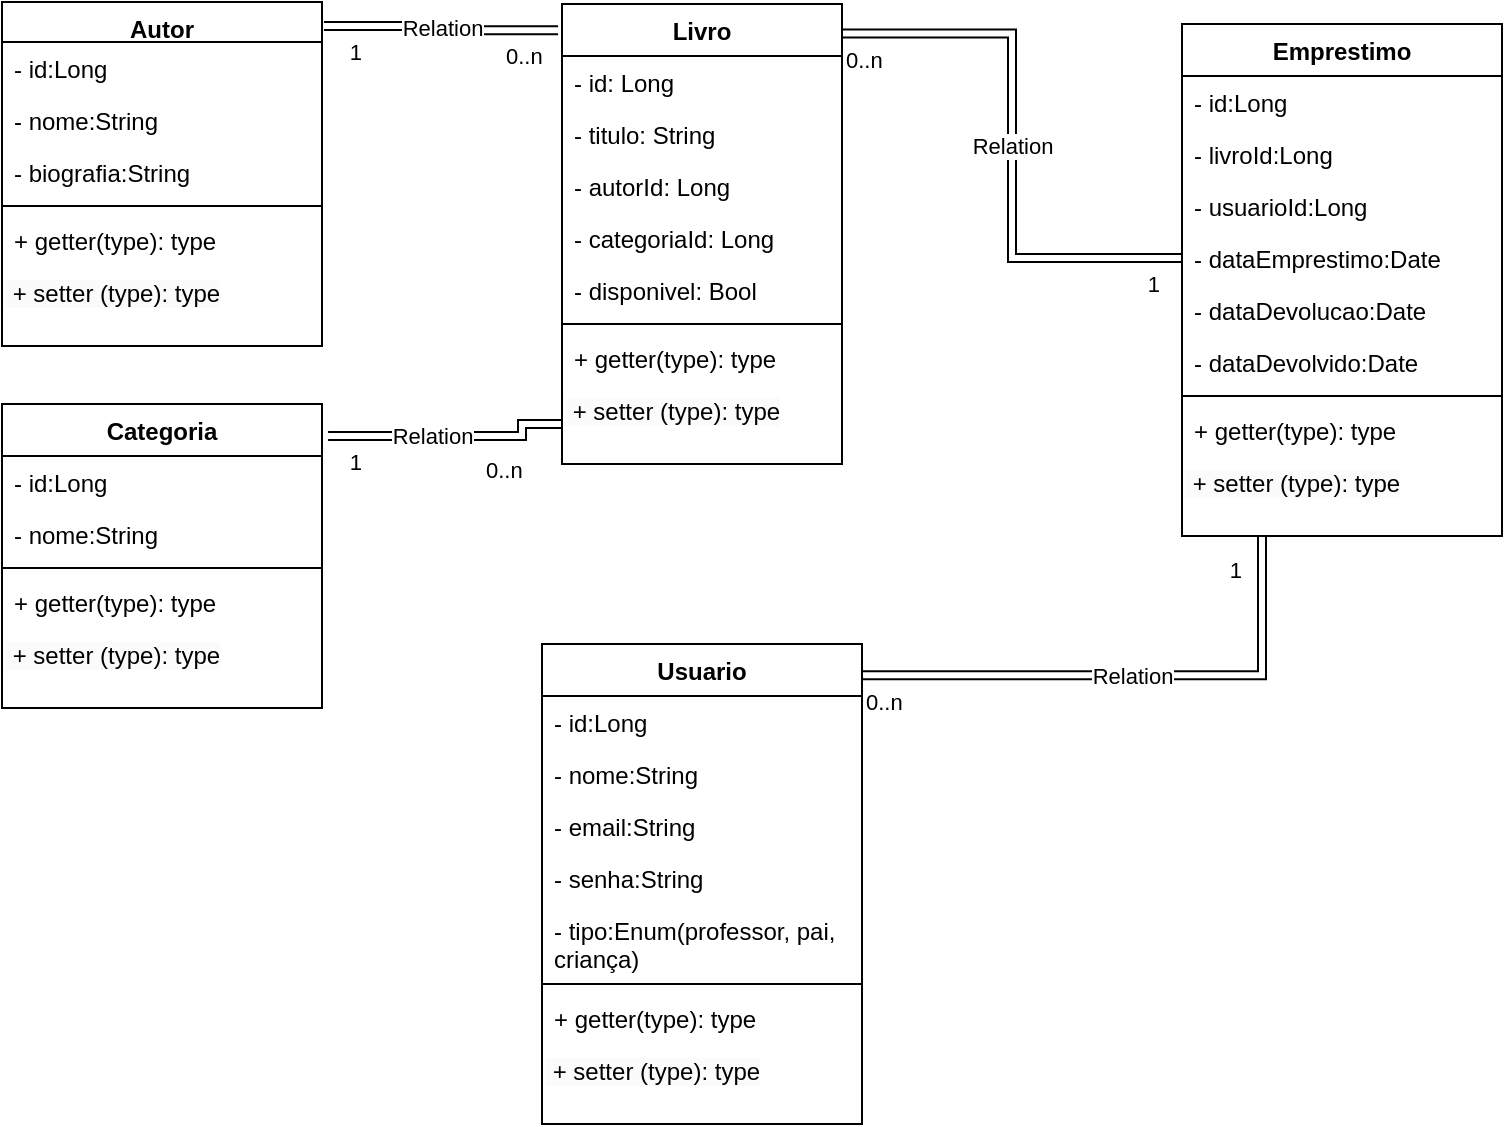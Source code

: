 <mxfile version="24.0.4" type="device">
  <diagram id="C5RBs43oDa-KdzZeNtuy" name="Page-1">
    <mxGraphModel dx="1247" dy="727" grid="1" gridSize="10" guides="1" tooltips="1" connect="1" arrows="1" fold="1" page="1" pageScale="1" pageWidth="827" pageHeight="1169" math="0" shadow="0">
      <root>
        <mxCell id="WIyWlLk6GJQsqaUBKTNV-0" />
        <mxCell id="WIyWlLk6GJQsqaUBKTNV-1" parent="WIyWlLk6GJQsqaUBKTNV-0" />
        <mxCell id="ZaFIvsUC68LRGCXx5j-M-1" value="Livro" style="swimlane;fontStyle=1;align=center;verticalAlign=top;childLayout=stackLayout;horizontal=1;startSize=26;horizontalStack=0;resizeParent=1;resizeParentMax=0;resizeLast=0;collapsible=1;marginBottom=0;whiteSpace=wrap;html=1;" vertex="1" parent="WIyWlLk6GJQsqaUBKTNV-1">
          <mxGeometry x="300" y="500" width="140" height="230" as="geometry" />
        </mxCell>
        <mxCell id="ZaFIvsUC68LRGCXx5j-M-2" value="- id: Long" style="text;strokeColor=none;fillColor=none;align=left;verticalAlign=top;spacingLeft=4;spacingRight=4;overflow=hidden;rotatable=0;points=[[0,0.5],[1,0.5]];portConstraint=eastwest;whiteSpace=wrap;html=1;" vertex="1" parent="ZaFIvsUC68LRGCXx5j-M-1">
          <mxGeometry y="26" width="140" height="26" as="geometry" />
        </mxCell>
        <mxCell id="ZaFIvsUC68LRGCXx5j-M-5" value="- titulo: String" style="text;strokeColor=none;fillColor=none;align=left;verticalAlign=top;spacingLeft=4;spacingRight=4;overflow=hidden;rotatable=0;points=[[0,0.5],[1,0.5]];portConstraint=eastwest;whiteSpace=wrap;html=1;" vertex="1" parent="ZaFIvsUC68LRGCXx5j-M-1">
          <mxGeometry y="52" width="140" height="26" as="geometry" />
        </mxCell>
        <mxCell id="ZaFIvsUC68LRGCXx5j-M-6" value="- autorId: Long" style="text;strokeColor=none;fillColor=none;align=left;verticalAlign=top;spacingLeft=4;spacingRight=4;overflow=hidden;rotatable=0;points=[[0,0.5],[1,0.5]];portConstraint=eastwest;whiteSpace=wrap;html=1;" vertex="1" parent="ZaFIvsUC68LRGCXx5j-M-1">
          <mxGeometry y="78" width="140" height="26" as="geometry" />
        </mxCell>
        <mxCell id="ZaFIvsUC68LRGCXx5j-M-7" value="- categoriaId: Long" style="text;strokeColor=none;fillColor=none;align=left;verticalAlign=top;spacingLeft=4;spacingRight=4;overflow=hidden;rotatable=0;points=[[0,0.5],[1,0.5]];portConstraint=eastwest;whiteSpace=wrap;html=1;" vertex="1" parent="ZaFIvsUC68LRGCXx5j-M-1">
          <mxGeometry y="104" width="140" height="26" as="geometry" />
        </mxCell>
        <mxCell id="ZaFIvsUC68LRGCXx5j-M-8" value="- disponivel: Bool" style="text;strokeColor=none;fillColor=none;align=left;verticalAlign=top;spacingLeft=4;spacingRight=4;overflow=hidden;rotatable=0;points=[[0,0.5],[1,0.5]];portConstraint=eastwest;whiteSpace=wrap;html=1;" vertex="1" parent="ZaFIvsUC68LRGCXx5j-M-1">
          <mxGeometry y="130" width="140" height="26" as="geometry" />
        </mxCell>
        <mxCell id="ZaFIvsUC68LRGCXx5j-M-3" value="" style="line;strokeWidth=1;fillColor=none;align=left;verticalAlign=middle;spacingTop=-1;spacingLeft=3;spacingRight=3;rotatable=0;labelPosition=right;points=[];portConstraint=eastwest;strokeColor=inherit;" vertex="1" parent="ZaFIvsUC68LRGCXx5j-M-1">
          <mxGeometry y="156" width="140" height="8" as="geometry" />
        </mxCell>
        <mxCell id="ZaFIvsUC68LRGCXx5j-M-4" value="+ getter(type): type" style="text;strokeColor=none;fillColor=none;align=left;verticalAlign=top;spacingLeft=4;spacingRight=4;overflow=hidden;rotatable=0;points=[[0,0.5],[1,0.5]];portConstraint=eastwest;whiteSpace=wrap;html=1;" vertex="1" parent="ZaFIvsUC68LRGCXx5j-M-1">
          <mxGeometry y="164" width="140" height="26" as="geometry" />
        </mxCell>
        <mxCell id="ZaFIvsUC68LRGCXx5j-M-9" value="&lt;span style=&quot;color: rgb(0, 0, 0); font-family: Helvetica; font-size: 12px; font-style: normal; font-variant-ligatures: normal; font-variant-caps: normal; font-weight: 400; letter-spacing: normal; orphans: 2; text-align: left; text-indent: 0px; text-transform: none; widows: 2; word-spacing: 0px; -webkit-text-stroke-width: 0px; white-space: normal; background-color: rgb(251, 251, 251); text-decoration-thickness: initial; text-decoration-style: initial; text-decoration-color: initial; display: inline !important; float: none;&quot;&gt;&amp;nbsp;+ setter&amp;nbsp;(type): type&lt;/span&gt;" style="text;whiteSpace=wrap;html=1;" vertex="1" parent="ZaFIvsUC68LRGCXx5j-M-1">
          <mxGeometry y="190" width="140" height="40" as="geometry" />
        </mxCell>
        <mxCell id="ZaFIvsUC68LRGCXx5j-M-10" value="Categoria" style="swimlane;fontStyle=1;align=center;verticalAlign=top;childLayout=stackLayout;horizontal=1;startSize=26;horizontalStack=0;resizeParent=1;resizeParentMax=0;resizeLast=0;collapsible=1;marginBottom=0;whiteSpace=wrap;html=1;" vertex="1" parent="WIyWlLk6GJQsqaUBKTNV-1">
          <mxGeometry x="20" y="700" width="160" height="152" as="geometry" />
        </mxCell>
        <mxCell id="ZaFIvsUC68LRGCXx5j-M-11" value="- id:Long" style="text;strokeColor=none;fillColor=none;align=left;verticalAlign=top;spacingLeft=4;spacingRight=4;overflow=hidden;rotatable=0;points=[[0,0.5],[1,0.5]];portConstraint=eastwest;whiteSpace=wrap;html=1;" vertex="1" parent="ZaFIvsUC68LRGCXx5j-M-10">
          <mxGeometry y="26" width="160" height="26" as="geometry" />
        </mxCell>
        <mxCell id="ZaFIvsUC68LRGCXx5j-M-14" value="- nome:String" style="text;strokeColor=none;fillColor=none;align=left;verticalAlign=top;spacingLeft=4;spacingRight=4;overflow=hidden;rotatable=0;points=[[0,0.5],[1,0.5]];portConstraint=eastwest;whiteSpace=wrap;html=1;" vertex="1" parent="ZaFIvsUC68LRGCXx5j-M-10">
          <mxGeometry y="52" width="160" height="26" as="geometry" />
        </mxCell>
        <mxCell id="ZaFIvsUC68LRGCXx5j-M-12" value="" style="line;strokeWidth=1;fillColor=none;align=left;verticalAlign=middle;spacingTop=-1;spacingLeft=3;spacingRight=3;rotatable=0;labelPosition=right;points=[];portConstraint=eastwest;strokeColor=inherit;" vertex="1" parent="ZaFIvsUC68LRGCXx5j-M-10">
          <mxGeometry y="78" width="160" height="8" as="geometry" />
        </mxCell>
        <mxCell id="ZaFIvsUC68LRGCXx5j-M-15" value="+ getter(type): type" style="text;strokeColor=none;fillColor=none;align=left;verticalAlign=top;spacingLeft=4;spacingRight=4;overflow=hidden;rotatable=0;points=[[0,0.5],[1,0.5]];portConstraint=eastwest;whiteSpace=wrap;html=1;" vertex="1" parent="ZaFIvsUC68LRGCXx5j-M-10">
          <mxGeometry y="86" width="160" height="26" as="geometry" />
        </mxCell>
        <mxCell id="ZaFIvsUC68LRGCXx5j-M-16" value="&lt;span style=&quot;color: rgb(0, 0, 0); font-family: Helvetica; font-size: 12px; font-style: normal; font-variant-ligatures: normal; font-variant-caps: normal; font-weight: 400; letter-spacing: normal; orphans: 2; text-align: left; text-indent: 0px; text-transform: none; widows: 2; word-spacing: 0px; -webkit-text-stroke-width: 0px; white-space: normal; background-color: rgb(251, 251, 251); text-decoration-thickness: initial; text-decoration-style: initial; text-decoration-color: initial; display: inline !important; float: none;&quot;&gt;&amp;nbsp;+ setter&amp;nbsp;(type): type&lt;/span&gt;" style="text;whiteSpace=wrap;html=1;" vertex="1" parent="ZaFIvsUC68LRGCXx5j-M-10">
          <mxGeometry y="112" width="160" height="40" as="geometry" />
        </mxCell>
        <mxCell id="ZaFIvsUC68LRGCXx5j-M-17" value="Autor" style="swimlane;fontStyle=1;align=center;verticalAlign=top;childLayout=stackLayout;horizontal=1;startSize=20;horizontalStack=0;resizeParent=1;resizeParentMax=0;resizeLast=0;collapsible=1;marginBottom=0;whiteSpace=wrap;html=1;" vertex="1" parent="WIyWlLk6GJQsqaUBKTNV-1">
          <mxGeometry x="20" y="499" width="160" height="172" as="geometry" />
        </mxCell>
        <mxCell id="ZaFIvsUC68LRGCXx5j-M-18" value="- id:Long" style="text;strokeColor=none;fillColor=none;align=left;verticalAlign=top;spacingLeft=4;spacingRight=4;overflow=hidden;rotatable=0;points=[[0,0.5],[1,0.5]];portConstraint=eastwest;whiteSpace=wrap;html=1;" vertex="1" parent="ZaFIvsUC68LRGCXx5j-M-17">
          <mxGeometry y="20" width="160" height="26" as="geometry" />
        </mxCell>
        <mxCell id="ZaFIvsUC68LRGCXx5j-M-22" value="- nome:String" style="text;strokeColor=none;fillColor=none;align=left;verticalAlign=top;spacingLeft=4;spacingRight=4;overflow=hidden;rotatable=0;points=[[0,0.5],[1,0.5]];portConstraint=eastwest;whiteSpace=wrap;html=1;" vertex="1" parent="ZaFIvsUC68LRGCXx5j-M-17">
          <mxGeometry y="46" width="160" height="26" as="geometry" />
        </mxCell>
        <mxCell id="ZaFIvsUC68LRGCXx5j-M-21" value="- biografia:String" style="text;strokeColor=none;fillColor=none;align=left;verticalAlign=top;spacingLeft=4;spacingRight=4;overflow=hidden;rotatable=0;points=[[0,0.5],[1,0.5]];portConstraint=eastwest;whiteSpace=wrap;html=1;" vertex="1" parent="ZaFIvsUC68LRGCXx5j-M-17">
          <mxGeometry y="72" width="160" height="26" as="geometry" />
        </mxCell>
        <mxCell id="ZaFIvsUC68LRGCXx5j-M-19" value="" style="line;strokeWidth=1;fillColor=none;align=left;verticalAlign=middle;spacingTop=-1;spacingLeft=3;spacingRight=3;rotatable=0;labelPosition=right;points=[];portConstraint=eastwest;strokeColor=inherit;" vertex="1" parent="ZaFIvsUC68LRGCXx5j-M-17">
          <mxGeometry y="98" width="160" height="8" as="geometry" />
        </mxCell>
        <mxCell id="ZaFIvsUC68LRGCXx5j-M-24" value="+ getter(type): type" style="text;strokeColor=none;fillColor=none;align=left;verticalAlign=top;spacingLeft=4;spacingRight=4;overflow=hidden;rotatable=0;points=[[0,0.5],[1,0.5]];portConstraint=eastwest;whiteSpace=wrap;html=1;" vertex="1" parent="ZaFIvsUC68LRGCXx5j-M-17">
          <mxGeometry y="106" width="160" height="26" as="geometry" />
        </mxCell>
        <mxCell id="ZaFIvsUC68LRGCXx5j-M-25" value="&lt;span style=&quot;color: rgb(0, 0, 0); font-family: Helvetica; font-size: 12px; font-style: normal; font-variant-ligatures: normal; font-variant-caps: normal; font-weight: 400; letter-spacing: normal; orphans: 2; text-align: left; text-indent: 0px; text-transform: none; widows: 2; word-spacing: 0px; -webkit-text-stroke-width: 0px; white-space: normal; background-color: rgb(251, 251, 251); text-decoration-thickness: initial; text-decoration-style: initial; text-decoration-color: initial; display: inline !important; float: none;&quot;&gt;&amp;nbsp;+ setter&amp;nbsp;(type): type&lt;/span&gt;" style="text;whiteSpace=wrap;html=1;" vertex="1" parent="ZaFIvsUC68LRGCXx5j-M-17">
          <mxGeometry y="132" width="160" height="40" as="geometry" />
        </mxCell>
        <mxCell id="ZaFIvsUC68LRGCXx5j-M-26" value="Emprestimo" style="swimlane;fontStyle=1;align=center;verticalAlign=top;childLayout=stackLayout;horizontal=1;startSize=26;horizontalStack=0;resizeParent=1;resizeParentMax=0;resizeLast=0;collapsible=1;marginBottom=0;whiteSpace=wrap;html=1;" vertex="1" parent="WIyWlLk6GJQsqaUBKTNV-1">
          <mxGeometry x="610" y="510" width="160" height="256" as="geometry" />
        </mxCell>
        <mxCell id="ZaFIvsUC68LRGCXx5j-M-27" value="- id:Long" style="text;strokeColor=none;fillColor=none;align=left;verticalAlign=top;spacingLeft=4;spacingRight=4;overflow=hidden;rotatable=0;points=[[0,0.5],[1,0.5]];portConstraint=eastwest;whiteSpace=wrap;html=1;" vertex="1" parent="ZaFIvsUC68LRGCXx5j-M-26">
          <mxGeometry y="26" width="160" height="26" as="geometry" />
        </mxCell>
        <mxCell id="ZaFIvsUC68LRGCXx5j-M-30" value="- livroId:Long" style="text;strokeColor=none;fillColor=none;align=left;verticalAlign=top;spacingLeft=4;spacingRight=4;overflow=hidden;rotatable=0;points=[[0,0.5],[1,0.5]];portConstraint=eastwest;whiteSpace=wrap;html=1;" vertex="1" parent="ZaFIvsUC68LRGCXx5j-M-26">
          <mxGeometry y="52" width="160" height="26" as="geometry" />
        </mxCell>
        <mxCell id="ZaFIvsUC68LRGCXx5j-M-31" value="- usuarioId:Long" style="text;strokeColor=none;fillColor=none;align=left;verticalAlign=top;spacingLeft=4;spacingRight=4;overflow=hidden;rotatable=0;points=[[0,0.5],[1,0.5]];portConstraint=eastwest;whiteSpace=wrap;html=1;" vertex="1" parent="ZaFIvsUC68LRGCXx5j-M-26">
          <mxGeometry y="78" width="160" height="26" as="geometry" />
        </mxCell>
        <mxCell id="ZaFIvsUC68LRGCXx5j-M-32" value="-&amp;nbsp;&lt;span style=&quot;background-color: initial;&quot;&gt;dataEmprestimo&lt;/span&gt;&lt;span style=&quot;background-color: initial;&quot;&gt;:Date&lt;/span&gt;" style="text;strokeColor=none;fillColor=none;align=left;verticalAlign=top;spacingLeft=4;spacingRight=4;overflow=hidden;rotatable=0;points=[[0,0.5],[1,0.5]];portConstraint=eastwest;whiteSpace=wrap;html=1;" vertex="1" parent="ZaFIvsUC68LRGCXx5j-M-26">
          <mxGeometry y="104" width="160" height="26" as="geometry" />
        </mxCell>
        <mxCell id="ZaFIvsUC68LRGCXx5j-M-33" value="-&amp;nbsp;&lt;span style=&quot;background-color: initial;&quot;&gt;dataDevolucao&lt;/span&gt;&lt;span style=&quot;background-color: initial;&quot;&gt;:Date&lt;/span&gt;" style="text;strokeColor=none;fillColor=none;align=left;verticalAlign=top;spacingLeft=4;spacingRight=4;overflow=hidden;rotatable=0;points=[[0,0.5],[1,0.5]];portConstraint=eastwest;whiteSpace=wrap;html=1;" vertex="1" parent="ZaFIvsUC68LRGCXx5j-M-26">
          <mxGeometry y="130" width="160" height="26" as="geometry" />
        </mxCell>
        <mxCell id="ZaFIvsUC68LRGCXx5j-M-34" value="-&amp;nbsp;&lt;span style=&quot;background-color: initial;&quot;&gt;dataDevolvido&lt;/span&gt;&lt;span style=&quot;background-color: initial;&quot;&gt;:Date&lt;/span&gt;" style="text;strokeColor=none;fillColor=none;align=left;verticalAlign=top;spacingLeft=4;spacingRight=4;overflow=hidden;rotatable=0;points=[[0,0.5],[1,0.5]];portConstraint=eastwest;whiteSpace=wrap;html=1;" vertex="1" parent="ZaFIvsUC68LRGCXx5j-M-26">
          <mxGeometry y="156" width="160" height="26" as="geometry" />
        </mxCell>
        <mxCell id="ZaFIvsUC68LRGCXx5j-M-28" value="" style="line;strokeWidth=1;fillColor=none;align=left;verticalAlign=middle;spacingTop=-1;spacingLeft=3;spacingRight=3;rotatable=0;labelPosition=right;points=[];portConstraint=eastwest;strokeColor=inherit;" vertex="1" parent="ZaFIvsUC68LRGCXx5j-M-26">
          <mxGeometry y="182" width="160" height="8" as="geometry" />
        </mxCell>
        <mxCell id="ZaFIvsUC68LRGCXx5j-M-66" value="+ getter(type): type" style="text;strokeColor=none;fillColor=none;align=left;verticalAlign=top;spacingLeft=4;spacingRight=4;overflow=hidden;rotatable=0;points=[[0,0.5],[1,0.5]];portConstraint=eastwest;whiteSpace=wrap;html=1;" vertex="1" parent="ZaFIvsUC68LRGCXx5j-M-26">
          <mxGeometry y="190" width="160" height="26" as="geometry" />
        </mxCell>
        <mxCell id="ZaFIvsUC68LRGCXx5j-M-67" value="&lt;span style=&quot;color: rgb(0, 0, 0); font-family: Helvetica; font-size: 12px; font-style: normal; font-variant-ligatures: normal; font-variant-caps: normal; font-weight: 400; letter-spacing: normal; orphans: 2; text-align: left; text-indent: 0px; text-transform: none; widows: 2; word-spacing: 0px; -webkit-text-stroke-width: 0px; white-space: normal; background-color: rgb(251, 251, 251); text-decoration-thickness: initial; text-decoration-style: initial; text-decoration-color: initial; display: inline !important; float: none;&quot;&gt;&amp;nbsp;+ setter&amp;nbsp;(type): type&lt;/span&gt;" style="text;whiteSpace=wrap;html=1;" vertex="1" parent="ZaFIvsUC68LRGCXx5j-M-26">
          <mxGeometry y="216" width="160" height="40" as="geometry" />
        </mxCell>
        <mxCell id="ZaFIvsUC68LRGCXx5j-M-35" value="Usuario" style="swimlane;fontStyle=1;align=center;verticalAlign=top;childLayout=stackLayout;horizontal=1;startSize=26;horizontalStack=0;resizeParent=1;resizeParentMax=0;resizeLast=0;collapsible=1;marginBottom=0;whiteSpace=wrap;html=1;" vertex="1" parent="WIyWlLk6GJQsqaUBKTNV-1">
          <mxGeometry x="290" y="820" width="160" height="240" as="geometry" />
        </mxCell>
        <mxCell id="ZaFIvsUC68LRGCXx5j-M-36" value="- id:Long" style="text;strokeColor=none;fillColor=none;align=left;verticalAlign=top;spacingLeft=4;spacingRight=4;overflow=hidden;rotatable=0;points=[[0,0.5],[1,0.5]];portConstraint=eastwest;whiteSpace=wrap;html=1;" vertex="1" parent="ZaFIvsUC68LRGCXx5j-M-35">
          <mxGeometry y="26" width="160" height="26" as="geometry" />
        </mxCell>
        <mxCell id="ZaFIvsUC68LRGCXx5j-M-39" value="- nome:String" style="text;strokeColor=none;fillColor=none;align=left;verticalAlign=top;spacingLeft=4;spacingRight=4;overflow=hidden;rotatable=0;points=[[0,0.5],[1,0.5]];portConstraint=eastwest;whiteSpace=wrap;html=1;" vertex="1" parent="ZaFIvsUC68LRGCXx5j-M-35">
          <mxGeometry y="52" width="160" height="26" as="geometry" />
        </mxCell>
        <mxCell id="ZaFIvsUC68LRGCXx5j-M-40" value="- email:String" style="text;strokeColor=none;fillColor=none;align=left;verticalAlign=top;spacingLeft=4;spacingRight=4;overflow=hidden;rotatable=0;points=[[0,0.5],[1,0.5]];portConstraint=eastwest;whiteSpace=wrap;html=1;" vertex="1" parent="ZaFIvsUC68LRGCXx5j-M-35">
          <mxGeometry y="78" width="160" height="26" as="geometry" />
        </mxCell>
        <mxCell id="ZaFIvsUC68LRGCXx5j-M-41" value="- senha:String" style="text;strokeColor=none;fillColor=none;align=left;verticalAlign=top;spacingLeft=4;spacingRight=4;overflow=hidden;rotatable=0;points=[[0,0.5],[1,0.5]];portConstraint=eastwest;whiteSpace=wrap;html=1;" vertex="1" parent="ZaFIvsUC68LRGCXx5j-M-35">
          <mxGeometry y="104" width="160" height="26" as="geometry" />
        </mxCell>
        <mxCell id="ZaFIvsUC68LRGCXx5j-M-42" value="- tipo:Enum&lt;span style=&quot;background-color: initial;&quot;&gt;(professor, pai, criança)&lt;/span&gt;" style="text;strokeColor=none;fillColor=none;align=left;verticalAlign=top;spacingLeft=4;spacingRight=4;overflow=hidden;rotatable=0;points=[[0,0.5],[1,0.5]];portConstraint=eastwest;whiteSpace=wrap;html=1;" vertex="1" parent="ZaFIvsUC68LRGCXx5j-M-35">
          <mxGeometry y="130" width="160" height="36" as="geometry" />
        </mxCell>
        <mxCell id="ZaFIvsUC68LRGCXx5j-M-37" value="" style="line;strokeWidth=1;fillColor=none;align=left;verticalAlign=middle;spacingTop=-1;spacingLeft=3;spacingRight=3;rotatable=0;labelPosition=right;points=[];portConstraint=eastwest;strokeColor=inherit;" vertex="1" parent="ZaFIvsUC68LRGCXx5j-M-35">
          <mxGeometry y="166" width="160" height="8" as="geometry" />
        </mxCell>
        <mxCell id="ZaFIvsUC68LRGCXx5j-M-68" value="+ getter(type): type" style="text;strokeColor=none;fillColor=none;align=left;verticalAlign=top;spacingLeft=4;spacingRight=4;overflow=hidden;rotatable=0;points=[[0,0.5],[1,0.5]];portConstraint=eastwest;whiteSpace=wrap;html=1;" vertex="1" parent="ZaFIvsUC68LRGCXx5j-M-35">
          <mxGeometry y="174" width="160" height="26" as="geometry" />
        </mxCell>
        <mxCell id="ZaFIvsUC68LRGCXx5j-M-69" value="&lt;span style=&quot;color: rgb(0, 0, 0); font-family: Helvetica; font-size: 12px; font-style: normal; font-variant-ligatures: normal; font-variant-caps: normal; font-weight: 400; letter-spacing: normal; orphans: 2; text-align: left; text-indent: 0px; text-transform: none; widows: 2; word-spacing: 0px; -webkit-text-stroke-width: 0px; white-space: normal; background-color: rgb(251, 251, 251); text-decoration-thickness: initial; text-decoration-style: initial; text-decoration-color: initial; display: inline !important; float: none;&quot;&gt;&amp;nbsp;+ setter&amp;nbsp;(type): type&lt;/span&gt;" style="text;whiteSpace=wrap;html=1;" vertex="1" parent="ZaFIvsUC68LRGCXx5j-M-35">
          <mxGeometry y="200" width="160" height="40" as="geometry" />
        </mxCell>
        <mxCell id="ZaFIvsUC68LRGCXx5j-M-56" value="Relation" style="endArrow=open;html=1;startArrow=diamondThin;startFill=0;edgeStyle=orthogonalEdgeStyle;rounded=0;exitX=-0.014;exitY=0.057;exitDx=0;exitDy=0;exitPerimeter=0;entryX=1.006;entryY=0.07;entryDx=0;entryDy=0;entryPerimeter=0;shape=link;" edge="1" parent="WIyWlLk6GJQsqaUBKTNV-1" source="ZaFIvsUC68LRGCXx5j-M-1" target="ZaFIvsUC68LRGCXx5j-M-17">
          <mxGeometry relative="1" as="geometry">
            <mxPoint x="140" y="680" as="sourcePoint" />
            <mxPoint x="300" y="680" as="targetPoint" />
          </mxGeometry>
        </mxCell>
        <mxCell id="ZaFIvsUC68LRGCXx5j-M-57" value="0..n" style="edgeLabel;resizable=0;html=1;align=left;verticalAlign=top;" connectable="0" vertex="1" parent="ZaFIvsUC68LRGCXx5j-M-56">
          <mxGeometry x="-1" relative="1" as="geometry">
            <mxPoint x="-28" as="offset" />
          </mxGeometry>
        </mxCell>
        <mxCell id="ZaFIvsUC68LRGCXx5j-M-58" value="1" style="edgeLabel;resizable=0;html=1;align=right;verticalAlign=top;" connectable="0" vertex="1" parent="ZaFIvsUC68LRGCXx5j-M-56">
          <mxGeometry x="1" relative="1" as="geometry">
            <mxPoint x="19" as="offset" />
          </mxGeometry>
        </mxCell>
        <mxCell id="ZaFIvsUC68LRGCXx5j-M-62" value="Relation" style="endArrow=open;html=1;startArrow=diamondThin;startFill=0;edgeStyle=orthogonalEdgeStyle;rounded=0;exitX=0;exitY=0.5;exitDx=0;exitDy=0;entryX=1.019;entryY=0.105;entryDx=0;entryDy=0;entryPerimeter=0;shape=link;" edge="1" parent="WIyWlLk6GJQsqaUBKTNV-1" source="ZaFIvsUC68LRGCXx5j-M-9" target="ZaFIvsUC68LRGCXx5j-M-10">
          <mxGeometry x="-0.004" y="-10" relative="1" as="geometry">
            <mxPoint x="130" y="710" as="sourcePoint" />
            <mxPoint x="290" y="710" as="targetPoint" />
            <Array as="points">
              <mxPoint x="280" y="710" />
              <mxPoint x="280" y="716" />
            </Array>
            <mxPoint x="-10" y="10" as="offset" />
          </mxGeometry>
        </mxCell>
        <mxCell id="ZaFIvsUC68LRGCXx5j-M-63" value="0..n" style="edgeLabel;resizable=0;html=1;align=left;verticalAlign=top;" connectable="0" vertex="1" parent="ZaFIvsUC68LRGCXx5j-M-62">
          <mxGeometry x="-1" relative="1" as="geometry">
            <mxPoint x="-40" y="10" as="offset" />
          </mxGeometry>
        </mxCell>
        <mxCell id="ZaFIvsUC68LRGCXx5j-M-64" value="1" style="edgeLabel;resizable=0;html=1;align=right;verticalAlign=top;" connectable="0" vertex="1" parent="ZaFIvsUC68LRGCXx5j-M-62">
          <mxGeometry x="1" relative="1" as="geometry">
            <mxPoint x="17" as="offset" />
          </mxGeometry>
        </mxCell>
        <mxCell id="ZaFIvsUC68LRGCXx5j-M-70" value="Relation" style="endArrow=open;html=1;startArrow=diamondThin;startFill=0;edgeStyle=orthogonalEdgeStyle;rounded=0;exitX=0.998;exitY=0.064;exitDx=0;exitDy=0;exitPerimeter=0;entryX=0;entryY=0.5;entryDx=0;entryDy=0;shape=link;" edge="1" parent="WIyWlLk6GJQsqaUBKTNV-1" source="ZaFIvsUC68LRGCXx5j-M-1" target="ZaFIvsUC68LRGCXx5j-M-32">
          <mxGeometry relative="1" as="geometry">
            <mxPoint x="430" y="830" as="sourcePoint" />
            <mxPoint x="590" y="830" as="targetPoint" />
          </mxGeometry>
        </mxCell>
        <mxCell id="ZaFIvsUC68LRGCXx5j-M-71" value="0..n" style="edgeLabel;resizable=0;html=1;align=left;verticalAlign=top;" connectable="0" vertex="1" parent="ZaFIvsUC68LRGCXx5j-M-70">
          <mxGeometry x="-1" relative="1" as="geometry" />
        </mxCell>
        <mxCell id="ZaFIvsUC68LRGCXx5j-M-72" value="1" style="edgeLabel;resizable=0;html=1;align=right;verticalAlign=top;" connectable="0" vertex="1" parent="ZaFIvsUC68LRGCXx5j-M-70">
          <mxGeometry x="1" relative="1" as="geometry">
            <mxPoint x="-10" as="offset" />
          </mxGeometry>
        </mxCell>
        <mxCell id="ZaFIvsUC68LRGCXx5j-M-73" value="Relation" style="endArrow=open;html=1;startArrow=diamondThin;startFill=0;edgeStyle=orthogonalEdgeStyle;rounded=0;exitX=0.997;exitY=0.065;exitDx=0;exitDy=0;exitPerimeter=0;entryX=0.25;entryY=1;entryDx=0;entryDy=0;shape=link;" edge="1" parent="WIyWlLk6GJQsqaUBKTNV-1" source="ZaFIvsUC68LRGCXx5j-M-35" target="ZaFIvsUC68LRGCXx5j-M-67">
          <mxGeometry relative="1" as="geometry">
            <mxPoint x="560" y="900" as="sourcePoint" />
            <mxPoint x="720" y="900" as="targetPoint" />
          </mxGeometry>
        </mxCell>
        <mxCell id="ZaFIvsUC68LRGCXx5j-M-74" value="0..n" style="edgeLabel;resizable=0;html=1;align=left;verticalAlign=top;" connectable="0" vertex="1" parent="ZaFIvsUC68LRGCXx5j-M-73">
          <mxGeometry x="-1" relative="1" as="geometry" />
        </mxCell>
        <mxCell id="ZaFIvsUC68LRGCXx5j-M-75" value="1" style="edgeLabel;resizable=0;html=1;align=right;verticalAlign=top;" connectable="0" vertex="1" parent="ZaFIvsUC68LRGCXx5j-M-73">
          <mxGeometry x="1" relative="1" as="geometry">
            <mxPoint x="-10" y="4" as="offset" />
          </mxGeometry>
        </mxCell>
      </root>
    </mxGraphModel>
  </diagram>
</mxfile>
